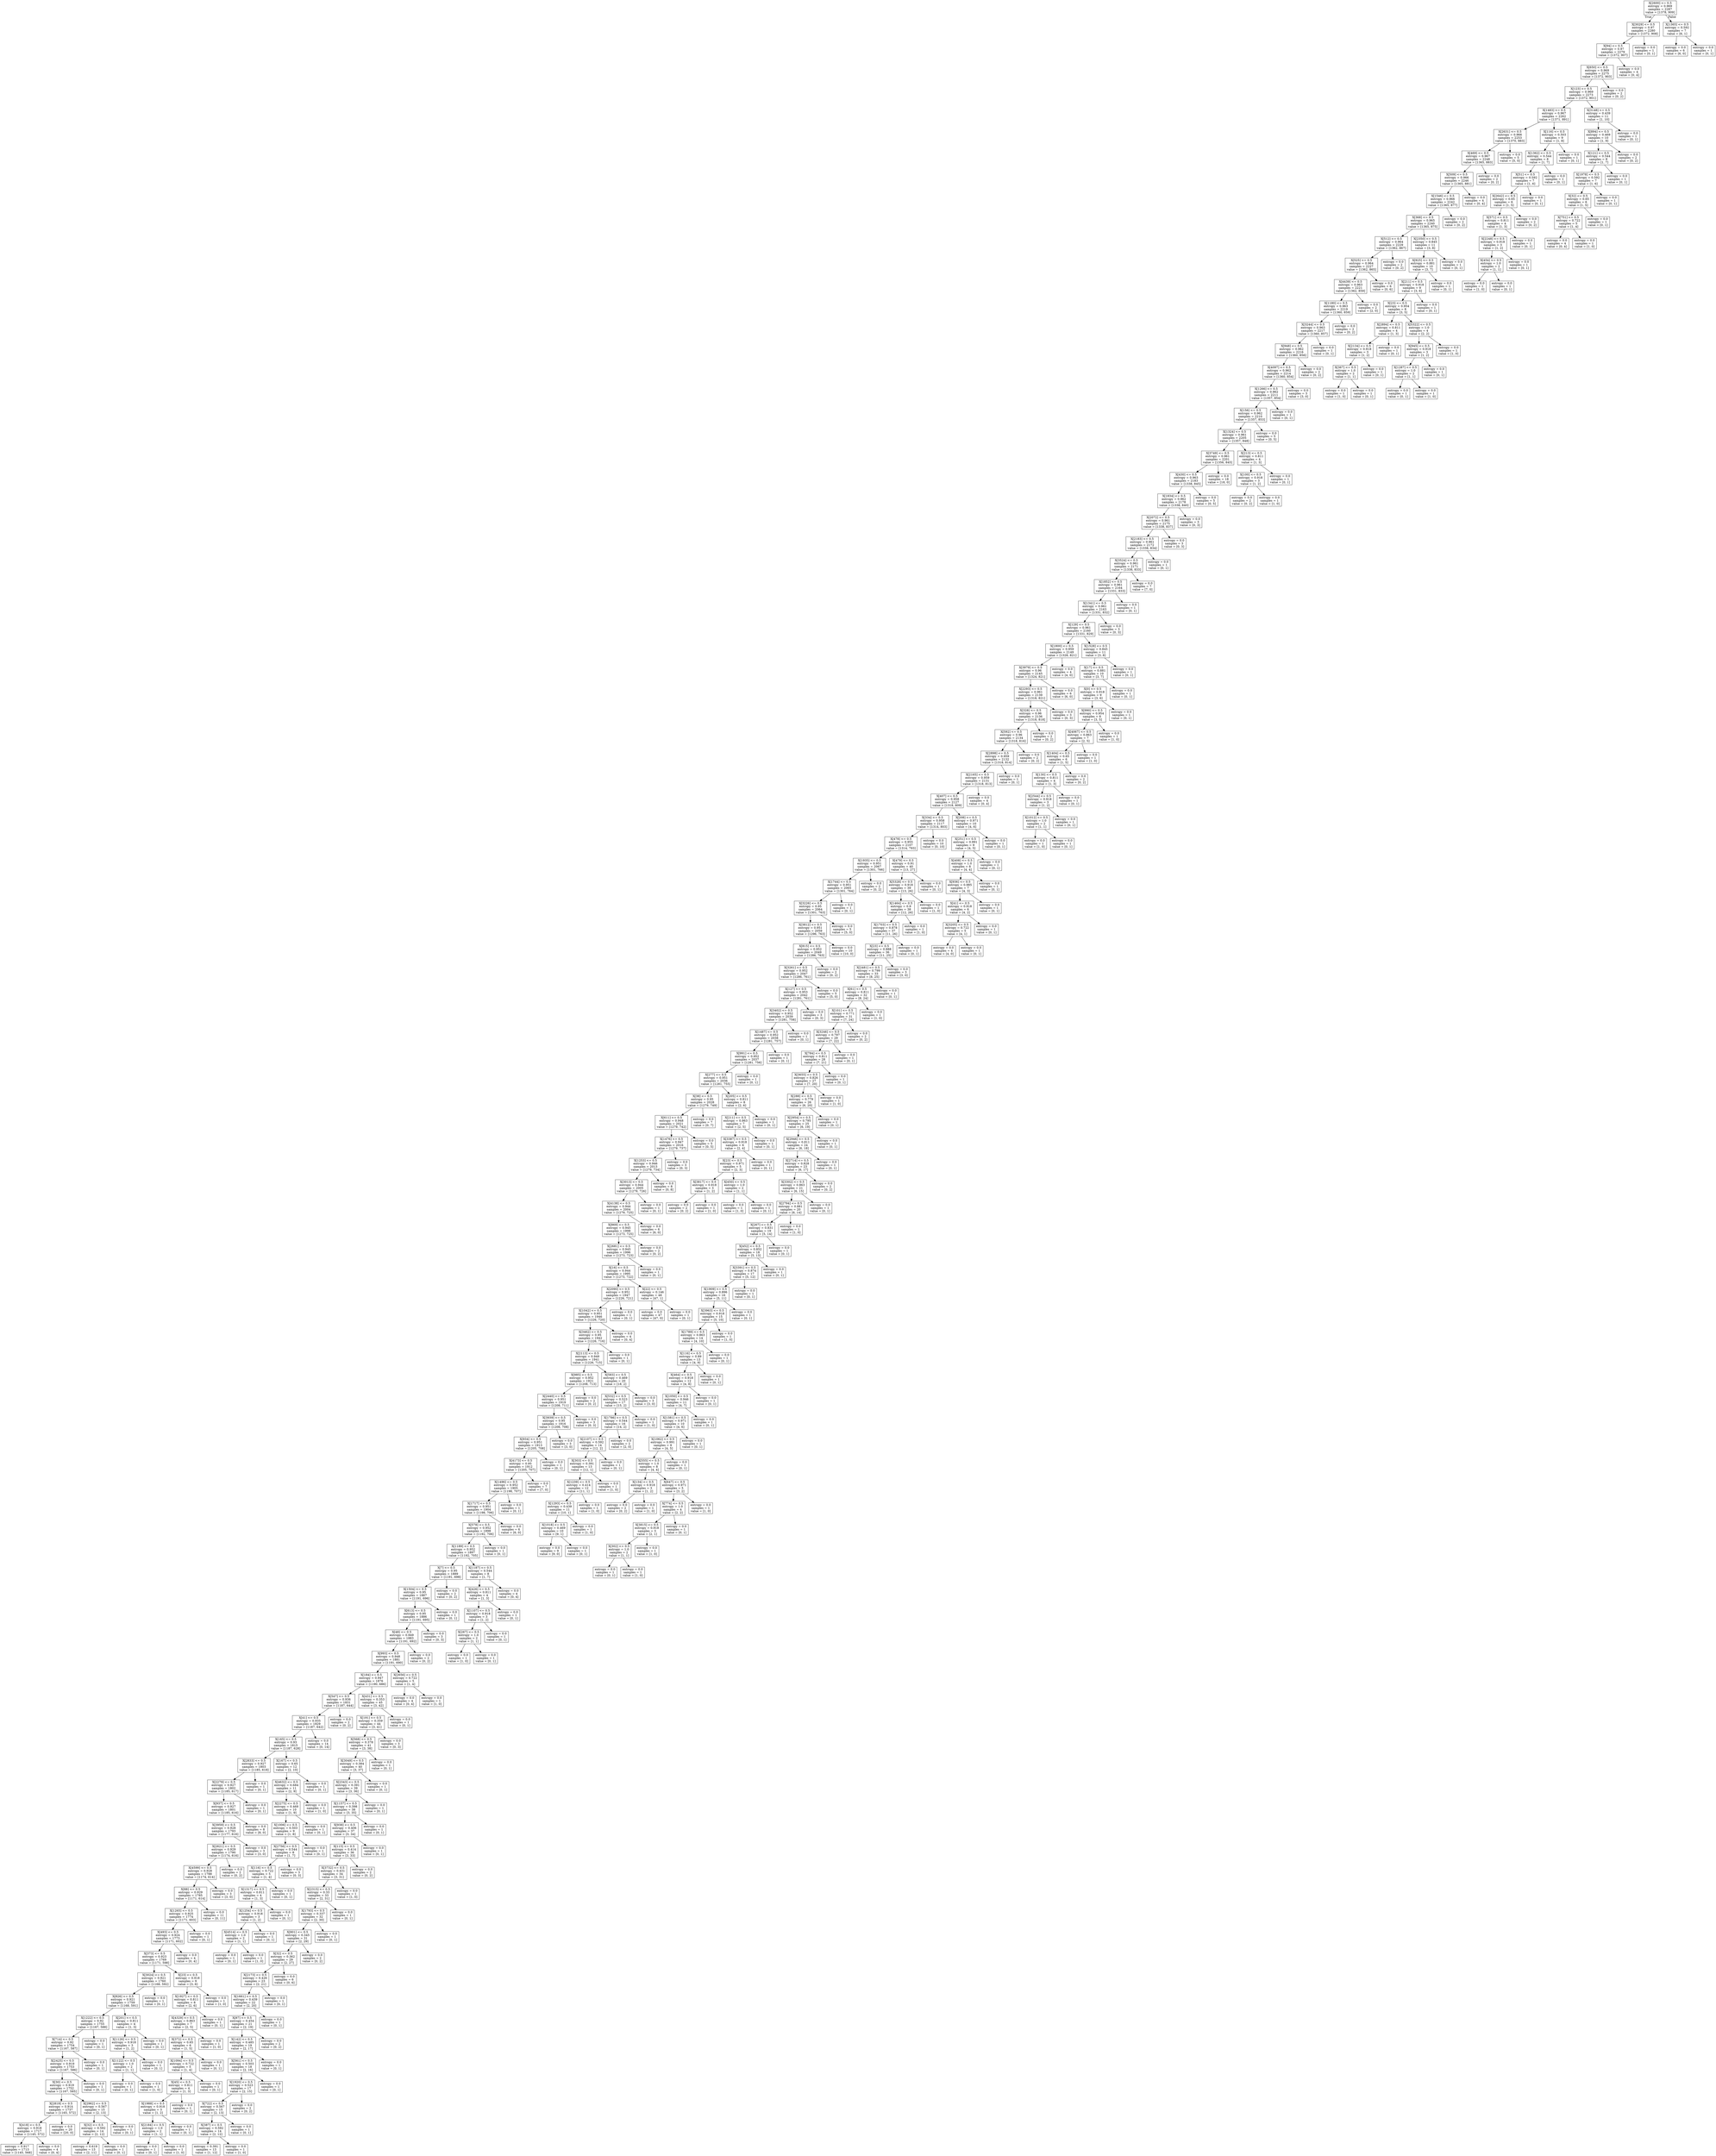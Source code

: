 digraph Tree {
node [shape=box] ;
0 [label="X[2600] <= 0.5\nentropy = 0.969\nsamples = 2287\nvalue = [1378, 909]"] ;
1 [label="X[3029] <= 0.5\nentropy = 0.97\nsamples = 2280\nvalue = [1372, 908]"] ;
0 -> 1 [labeldistance=2.5, labelangle=45, headlabel="True"] ;
2 [label="X[94] <= 0.5\nentropy = 0.97\nsamples = 2279\nvalue = [1372, 907]"] ;
1 -> 2 ;
3 [label="X[650] <= 0.5\nentropy = 0.969\nsamples = 2275\nvalue = [1372, 903]"] ;
2 -> 3 ;
4 [label="X[123] <= 0.5\nentropy = 0.969\nsamples = 2273\nvalue = [1372, 901]"] ;
3 -> 4 ;
5 [label="X[1483] <= 0.5\nentropy = 0.967\nsamples = 2262\nvalue = [1371, 891]"] ;
4 -> 5 ;
6 [label="X[2631] <= 0.5\nentropy = 0.966\nsamples = 2253\nvalue = [1370, 883]"] ;
5 -> 6 ;
7 [label="X[469] <= 0.5\nentropy = 0.967\nsamples = 2248\nvalue = [1365, 883]"] ;
6 -> 7 ;
8 [label="X[509] <= 0.5\nentropy = 0.966\nsamples = 2246\nvalue = [1365, 881]"] ;
7 -> 8 ;
9 [label="X[1546] <= 0.5\nentropy = 0.966\nsamples = 2242\nvalue = [1365, 877]"] ;
8 -> 9 ;
10 [label="X[368] <= 0.5\nentropy = 0.965\nsamples = 2240\nvalue = [1365, 875]"] ;
9 -> 10 ;
11 [label="X[512] <= 0.5\nentropy = 0.964\nsamples = 2229\nvalue = [1362, 867]"] ;
10 -> 11 ;
12 [label="X[525] <= 0.5\nentropy = 0.964\nsamples = 2227\nvalue = [1362, 865]"] ;
11 -> 12 ;
13 [label="X[4439] <= 0.5\nentropy = 0.963\nsamples = 2221\nvalue = [1362, 859]"] ;
12 -> 13 ;
14 [label="X[1180] <= 0.5\nentropy = 0.963\nsamples = 2219\nvalue = [1360, 859]"] ;
13 -> 14 ;
15 [label="X[3244] <= 0.5\nentropy = 0.963\nsamples = 2217\nvalue = [1360, 857]"] ;
14 -> 15 ;
16 [label="X[948] <= 0.5\nentropy = 0.962\nsamples = 2216\nvalue = [1360, 856]"] ;
15 -> 16 ;
17 [label="X[4097] <= 0.5\nentropy = 0.962\nsamples = 2214\nvalue = [1360, 854]"] ;
16 -> 17 ;
18 [label="X[1266] <= 0.5\nentropy = 0.962\nsamples = 2211\nvalue = [1357, 854]"] ;
17 -> 18 ;
19 [label="X[156] <= 0.5\nentropy = 0.962\nsamples = 2210\nvalue = [1357, 853]"] ;
18 -> 19 ;
20 [label="X[1324] <= 0.5\nentropy = 0.961\nsamples = 2205\nvalue = [1357, 848]"] ;
19 -> 20 ;
21 [label="X[3749] <= 0.5\nentropy = 0.961\nsamples = 2201\nvalue = [1356, 845]"] ;
20 -> 21 ;
22 [label="X[430] <= 0.5\nentropy = 0.963\nsamples = 2183\nvalue = [1338, 845]"] ;
21 -> 22 ;
23 [label="X[1834] <= 0.5\nentropy = 0.962\nsamples = 2178\nvalue = [1338, 840]"] ;
22 -> 23 ;
24 [label="X[2072] <= 0.5\nentropy = 0.961\nsamples = 2175\nvalue = [1338, 837]"] ;
23 -> 24 ;
25 [label="X[2183] <= 0.5\nentropy = 0.961\nsamples = 2172\nvalue = [1338, 834]"] ;
24 -> 25 ;
26 [label="X[3524] <= 0.5\nentropy = 0.961\nsamples = 2171\nvalue = [1338, 833]"] ;
25 -> 26 ;
27 [label="X[1852] <= 0.5\nentropy = 0.961\nsamples = 2164\nvalue = [1331, 833]"] ;
26 -> 27 ;
28 [label="X[1341] <= 0.5\nentropy = 0.961\nsamples = 2163\nvalue = [1331, 832]"] ;
27 -> 28 ;
29 [label="X[129] <= 0.5\nentropy = 0.961\nsamples = 2160\nvalue = [1331, 829]"] ;
28 -> 29 ;
30 [label="X[1800] <= 0.5\nentropy = 0.959\nsamples = 2149\nvalue = [1328, 821]"] ;
29 -> 30 ;
31 [label="X[3979] <= 0.5\nentropy = 0.96\nsamples = 2145\nvalue = [1324, 821]"] ;
30 -> 31 ;
32 [label="X[2293] <= 0.5\nentropy = 0.961\nsamples = 2139\nvalue = [1318, 821]"] ;
31 -> 32 ;
33 [label="X[328] <= 0.5\nentropy = 0.96\nsamples = 2136\nvalue = [1318, 818]"] ;
32 -> 33 ;
34 [label="X[592] <= 0.5\nentropy = 0.96\nsamples = 2134\nvalue = [1318, 816]"] ;
33 -> 34 ;
35 [label="X[2898] <= 0.5\nentropy = 0.959\nsamples = 2132\nvalue = [1318, 814]"] ;
34 -> 35 ;
36 [label="X[2165] <= 0.5\nentropy = 0.959\nsamples = 2131\nvalue = [1318, 813]"] ;
35 -> 36 ;
37 [label="X[407] <= 0.5\nentropy = 0.958\nsamples = 2127\nvalue = [1318, 809]"] ;
36 -> 37 ;
38 [label="X[334] <= 0.5\nentropy = 0.958\nsamples = 2117\nvalue = [1314, 803]"] ;
37 -> 38 ;
39 [label="X[478] <= 0.5\nentropy = 0.955\nsamples = 2107\nvalue = [1314, 793]"] ;
38 -> 39 ;
40 [label="X[1935] <= 0.5\nentropy = 0.951\nsamples = 2067\nvalue = [1301, 766]"] ;
39 -> 40 ;
41 [label="X[1744] <= 0.5\nentropy = 0.951\nsamples = 2065\nvalue = [1301, 764]"] ;
40 -> 41 ;
42 [label="X[3226] <= 0.5\nentropy = 0.95\nsamples = 2064\nvalue = [1301, 763]"] ;
41 -> 42 ;
43 [label="X[3812] <= 0.5\nentropy = 0.951\nsamples = 2059\nvalue = [1296, 763]"] ;
42 -> 43 ;
44 [label="X[815] <= 0.5\nentropy = 0.952\nsamples = 2049\nvalue = [1286, 763]"] ;
43 -> 44 ;
45 [label="X[3261] <= 0.5\nentropy = 0.952\nsamples = 2047\nvalue = [1286, 761]"] ;
44 -> 45 ;
46 [label="X[127] <= 0.5\nentropy = 0.953\nsamples = 2042\nvalue = [1281, 761]"] ;
45 -> 46 ;
47 [label="X[3402] <= 0.5\nentropy = 0.952\nsamples = 2039\nvalue = [1281, 758]"] ;
46 -> 47 ;
48 [label="X[1487] <= 0.5\nentropy = 0.952\nsamples = 2038\nvalue = [1281, 757]"] ;
47 -> 48 ;
49 [label="X[991] <= 0.5\nentropy = 0.952\nsamples = 2037\nvalue = [1281, 756]"] ;
48 -> 49 ;
50 [label="X[277] <= 0.5\nentropy = 0.951\nsamples = 2036\nvalue = [1281, 755]"] ;
49 -> 50 ;
51 [label="X[38] <= 0.5\nentropy = 0.95\nsamples = 2028\nvalue = [1279, 749]"] ;
50 -> 51 ;
52 [label="X[611] <= 0.5\nentropy = 0.948\nsamples = 2021\nvalue = [1279, 742]"] ;
51 -> 52 ;
53 [label="X[1476] <= 0.5\nentropy = 0.947\nsamples = 2016\nvalue = [1279, 737]"] ;
52 -> 53 ;
54 [label="X[1253] <= 0.5\nentropy = 0.946\nsamples = 2013\nvalue = [1279, 734]"] ;
53 -> 54 ;
55 [label="X[3013] <= 0.5\nentropy = 0.944\nsamples = 2005\nvalue = [1279, 726]"] ;
54 -> 55 ;
56 [label="X[4138] <= 0.5\nentropy = 0.944\nsamples = 2004\nvalue = [1279, 725]"] ;
55 -> 56 ;
57 [label="X[869] <= 0.5\nentropy = 0.945\nsamples = 1998\nvalue = [1273, 725]"] ;
56 -> 57 ;
58 [label="X[2681] <= 0.5\nentropy = 0.945\nsamples = 1996\nvalue = [1273, 723]"] ;
57 -> 58 ;
59 [label="X[16] <= 0.5\nentropy = 0.944\nsamples = 1995\nvalue = [1273, 722]"] ;
58 -> 59 ;
60 [label="X[2090] <= 0.5\nentropy = 0.951\nsamples = 1947\nvalue = [1226, 721]"] ;
59 -> 60 ;
61 [label="X[1042] <= 0.5\nentropy = 0.951\nsamples = 1946\nvalue = [1226, 720]"] ;
60 -> 61 ;
62 [label="X[3462] <= 0.5\nentropy = 0.95\nsamples = 1942\nvalue = [1226, 716]"] ;
61 -> 62 ;
63 [label="X[2113] <= 0.5\nentropy = 0.949\nsamples = 1941\nvalue = [1226, 715]"] ;
62 -> 63 ;
64 [label="X[985] <= 0.5\nentropy = 0.952\nsamples = 1921\nvalue = [1208, 713]"] ;
63 -> 64 ;
65 [label="X[2440] <= 0.5\nentropy = 0.951\nsamples = 1919\nvalue = [1208, 711]"] ;
64 -> 65 ;
66 [label="X[3939] <= 0.5\nentropy = 0.95\nsamples = 1916\nvalue = [1208, 708]"] ;
65 -> 66 ;
67 [label="X[934] <= 0.5\nentropy = 0.951\nsamples = 1913\nvalue = [1205, 708]"] ;
66 -> 67 ;
68 [label="X[4173] <= 0.5\nentropy = 0.95\nsamples = 1912\nvalue = [1205, 707]"] ;
67 -> 68 ;
69 [label="X[1496] <= 0.5\nentropy = 0.952\nsamples = 1905\nvalue = [1198, 707]"] ;
68 -> 69 ;
70 [label="X[1717] <= 0.5\nentropy = 0.951\nsamples = 1904\nvalue = [1198, 706]"] ;
69 -> 70 ;
71 [label="X[578] <= 0.5\nentropy = 0.952\nsamples = 1898\nvalue = [1192, 706]"] ;
70 -> 71 ;
72 [label="X[1189] <= 0.5\nentropy = 0.952\nsamples = 1897\nvalue = [1192, 705]"] ;
71 -> 72 ;
73 [label="X[7] <= 0.5\nentropy = 0.95\nsamples = 1889\nvalue = [1191, 698]"] ;
72 -> 73 ;
74 [label="X[1504] <= 0.5\nentropy = 0.95\nsamples = 1887\nvalue = [1191, 696]"] ;
73 -> 74 ;
75 [label="X[613] <= 0.5\nentropy = 0.95\nsamples = 1886\nvalue = [1191, 695]"] ;
74 -> 75 ;
76 [label="X[48] <= 0.5\nentropy = 0.949\nsamples = 1883\nvalue = [1191, 692]"] ;
75 -> 76 ;
77 [label="X[993] <= 0.5\nentropy = 0.948\nsamples = 1881\nvalue = [1191, 690]"] ;
76 -> 77 ;
78 [label="X[184] <= 0.5\nentropy = 0.947\nsamples = 1876\nvalue = [1190, 686]"] ;
77 -> 78 ;
79 [label="X[547] <= 0.5\nentropy = 0.936\nsamples = 1831\nvalue = [1187, 644]"] ;
78 -> 79 ;
80 [label="X[41] <= 0.5\nentropy = 0.935\nsamples = 1829\nvalue = [1187, 642]"] ;
79 -> 80 ;
81 [label="X[165] <= 0.5\nentropy = 0.93\nsamples = 1815\nvalue = [1187, 628]"] ;
80 -> 81 ;
82 [label="X[2833] <= 0.5\nentropy = 0.927\nsamples = 1803\nvalue = [1185, 618]"] ;
81 -> 82 ;
83 [label="X[2279] <= 0.5\nentropy = 0.927\nsamples = 1802\nvalue = [1185, 617]"] ;
82 -> 83 ;
84 [label="X[937] <= 0.5\nentropy = 0.927\nsamples = 1801\nvalue = [1185, 616]"] ;
83 -> 84 ;
85 [label="X[3959] <= 0.5\nentropy = 0.928\nsamples = 1793\nvalue = [1177, 616]"] ;
84 -> 85 ;
86 [label="X[2621] <= 0.5\nentropy = 0.929\nsamples = 1790\nvalue = [1174, 616]"] ;
85 -> 86 ;
87 [label="X[4599] <= 0.5\nentropy = 0.928\nsamples = 1788\nvalue = [1174, 614]"] ;
86 -> 87 ;
88 [label="X[88] <= 0.5\nentropy = 0.929\nsamples = 1785\nvalue = [1171, 614]"] ;
87 -> 88 ;
89 [label="X[1265] <= 0.5\nentropy = 0.925\nsamples = 1774\nvalue = [1171, 603]"] ;
88 -> 89 ;
90 [label="X[493] <= 0.5\nentropy = 0.924\nsamples = 1773\nvalue = [1171, 602]"] ;
89 -> 90 ;
91 [label="X[373] <= 0.5\nentropy = 0.923\nsamples = 1769\nvalue = [1171, 598]"] ;
90 -> 91 ;
92 [label="X[3024] <= 0.5\nentropy = 0.921\nsamples = 1760\nvalue = [1168, 592]"] ;
91 -> 92 ;
93 [label="X[826] <= 0.5\nentropy = 0.921\nsamples = 1759\nvalue = [1168, 591]"] ;
92 -> 93 ;
94 [label="X[1222] <= 0.5\nentropy = 0.92\nsamples = 1755\nvalue = [1167, 588]"] ;
93 -> 94 ;
95 [label="X[714] <= 0.5\nentropy = 0.92\nsamples = 1754\nvalue = [1167, 587]"] ;
94 -> 95 ;
96 [label="X[2425] <= 0.5\nentropy = 0.919\nsamples = 1753\nvalue = [1167, 586]"] ;
95 -> 96 ;
97 [label="X[30] <= 0.5\nentropy = 0.919\nsamples = 1752\nvalue = [1167, 585]"] ;
96 -> 97 ;
98 [label="X[2819] <= 0.5\nentropy = 0.914\nsamples = 1737\nvalue = [1165, 572]"] ;
97 -> 98 ;
99 [label="X[418] <= 0.5\nentropy = 0.918\nsamples = 1717\nvalue = [1145, 572]"] ;
98 -> 99 ;
100 [label="entropy = 0.917\nsamples = 1713\nvalue = [1145, 568]"] ;
99 -> 100 ;
101 [label="entropy = 0.0\nsamples = 4\nvalue = [0, 4]"] ;
99 -> 101 ;
102 [label="entropy = 0.0\nsamples = 20\nvalue = [20, 0]"] ;
98 -> 102 ;
103 [label="X[2962] <= 0.5\nentropy = 0.567\nsamples = 15\nvalue = [2, 13]"] ;
97 -> 103 ;
104 [label="X[32] <= 0.5\nentropy = 0.592\nsamples = 14\nvalue = [2, 12]"] ;
103 -> 104 ;
105 [label="entropy = 0.619\nsamples = 13\nvalue = [2, 11]"] ;
104 -> 105 ;
106 [label="entropy = 0.0\nsamples = 1\nvalue = [0, 1]"] ;
104 -> 106 ;
107 [label="entropy = 0.0\nsamples = 1\nvalue = [0, 1]"] ;
103 -> 107 ;
108 [label="entropy = 0.0\nsamples = 1\nvalue = [0, 1]"] ;
96 -> 108 ;
109 [label="entropy = 0.0\nsamples = 1\nvalue = [0, 1]"] ;
95 -> 109 ;
110 [label="entropy = 0.0\nsamples = 1\nvalue = [0, 1]"] ;
94 -> 110 ;
111 [label="X[201] <= 0.5\nentropy = 0.811\nsamples = 4\nvalue = [1, 3]"] ;
93 -> 111 ;
112 [label="X[1126] <= 0.5\nentropy = 0.918\nsamples = 3\nvalue = [1, 2]"] ;
111 -> 112 ;
113 [label="X[1122] <= 0.5\nentropy = 1.0\nsamples = 2\nvalue = [1, 1]"] ;
112 -> 113 ;
114 [label="entropy = 0.0\nsamples = 1\nvalue = [0, 1]"] ;
113 -> 114 ;
115 [label="entropy = 0.0\nsamples = 1\nvalue = [1, 0]"] ;
113 -> 115 ;
116 [label="entropy = 0.0\nsamples = 1\nvalue = [0, 1]"] ;
112 -> 116 ;
117 [label="entropy = 0.0\nsamples = 1\nvalue = [0, 1]"] ;
111 -> 117 ;
118 [label="entropy = 0.0\nsamples = 1\nvalue = [0, 1]"] ;
92 -> 118 ;
119 [label="X[23] <= 0.5\nentropy = 0.918\nsamples = 9\nvalue = [3, 6]"] ;
91 -> 119 ;
120 [label="X[1927] <= 0.5\nentropy = 0.811\nsamples = 8\nvalue = [2, 6]"] ;
119 -> 120 ;
121 [label="X[4329] <= 0.5\nentropy = 0.863\nsamples = 7\nvalue = [2, 5]"] ;
120 -> 121 ;
122 [label="X[372] <= 0.5\nentropy = 0.65\nsamples = 6\nvalue = [1, 5]"] ;
121 -> 122 ;
123 [label="X[1094] <= 0.5\nentropy = 0.722\nsamples = 5\nvalue = [1, 4]"] ;
122 -> 123 ;
124 [label="X[45] <= 0.5\nentropy = 0.811\nsamples = 4\nvalue = [1, 3]"] ;
123 -> 124 ;
125 [label="X[1988] <= 0.5\nentropy = 0.918\nsamples = 3\nvalue = [1, 2]"] ;
124 -> 125 ;
126 [label="X[2184] <= 0.5\nentropy = 1.0\nsamples = 2\nvalue = [1, 1]"] ;
125 -> 126 ;
127 [label="entropy = 0.0\nsamples = 1\nvalue = [0, 1]"] ;
126 -> 127 ;
128 [label="entropy = 0.0\nsamples = 1\nvalue = [1, 0]"] ;
126 -> 128 ;
129 [label="entropy = 0.0\nsamples = 1\nvalue = [0, 1]"] ;
125 -> 129 ;
130 [label="entropy = 0.0\nsamples = 1\nvalue = [0, 1]"] ;
124 -> 130 ;
131 [label="entropy = 0.0\nsamples = 1\nvalue = [0, 1]"] ;
123 -> 131 ;
132 [label="entropy = 0.0\nsamples = 1\nvalue = [0, 1]"] ;
122 -> 132 ;
133 [label="entropy = 0.0\nsamples = 1\nvalue = [1, 0]"] ;
121 -> 133 ;
134 [label="entropy = 0.0\nsamples = 1\nvalue = [0, 1]"] ;
120 -> 134 ;
135 [label="entropy = 0.0\nsamples = 1\nvalue = [1, 0]"] ;
119 -> 135 ;
136 [label="entropy = 0.0\nsamples = 4\nvalue = [0, 4]"] ;
90 -> 136 ;
137 [label="entropy = 0.0\nsamples = 1\nvalue = [0, 1]"] ;
89 -> 137 ;
138 [label="entropy = 0.0\nsamples = 11\nvalue = [0, 11]"] ;
88 -> 138 ;
139 [label="entropy = 0.0\nsamples = 3\nvalue = [3, 0]"] ;
87 -> 139 ;
140 [label="entropy = 0.0\nsamples = 2\nvalue = [0, 2]"] ;
86 -> 140 ;
141 [label="entropy = 0.0\nsamples = 3\nvalue = [3, 0]"] ;
85 -> 141 ;
142 [label="entropy = 0.0\nsamples = 8\nvalue = [8, 0]"] ;
84 -> 142 ;
143 [label="entropy = 0.0\nsamples = 1\nvalue = [0, 1]"] ;
83 -> 143 ;
144 [label="entropy = 0.0\nsamples = 1\nvalue = [0, 1]"] ;
82 -> 144 ;
145 [label="X[167] <= 0.5\nentropy = 0.65\nsamples = 12\nvalue = [2, 10]"] ;
81 -> 145 ;
146 [label="X[4632] <= 0.5\nentropy = 0.684\nsamples = 11\nvalue = [2, 9]"] ;
145 -> 146 ;
147 [label="X[2275] <= 0.5\nentropy = 0.469\nsamples = 10\nvalue = [1, 9]"] ;
146 -> 147 ;
148 [label="X[1006] <= 0.5\nentropy = 0.503\nsamples = 9\nvalue = [1, 8]"] ;
147 -> 148 ;
149 [label="X[2756] <= 0.5\nentropy = 0.544\nsamples = 8\nvalue = [1, 7]"] ;
148 -> 149 ;
150 [label="X[116] <= 0.5\nentropy = 0.722\nsamples = 5\nvalue = [1, 4]"] ;
149 -> 150 ;
151 [label="X[1317] <= 0.5\nentropy = 0.811\nsamples = 4\nvalue = [1, 3]"] ;
150 -> 151 ;
152 [label="X[1254] <= 0.5\nentropy = 0.918\nsamples = 3\nvalue = [1, 2]"] ;
151 -> 152 ;
153 [label="X[4514] <= 0.5\nentropy = 1.0\nsamples = 2\nvalue = [1, 1]"] ;
152 -> 153 ;
154 [label="entropy = 0.0\nsamples = 1\nvalue = [0, 1]"] ;
153 -> 154 ;
155 [label="entropy = 0.0\nsamples = 1\nvalue = [1, 0]"] ;
153 -> 155 ;
156 [label="entropy = 0.0\nsamples = 1\nvalue = [0, 1]"] ;
152 -> 156 ;
157 [label="entropy = 0.0\nsamples = 1\nvalue = [0, 1]"] ;
151 -> 157 ;
158 [label="entropy = 0.0\nsamples = 1\nvalue = [0, 1]"] ;
150 -> 158 ;
159 [label="entropy = 0.0\nsamples = 3\nvalue = [0, 3]"] ;
149 -> 159 ;
160 [label="entropy = 0.0\nsamples = 1\nvalue = [0, 1]"] ;
148 -> 160 ;
161 [label="entropy = 0.0\nsamples = 1\nvalue = [0, 1]"] ;
147 -> 161 ;
162 [label="entropy = 0.0\nsamples = 1\nvalue = [1, 0]"] ;
146 -> 162 ;
163 [label="entropy = 0.0\nsamples = 1\nvalue = [0, 1]"] ;
145 -> 163 ;
164 [label="entropy = 0.0\nsamples = 14\nvalue = [0, 14]"] ;
80 -> 164 ;
165 [label="entropy = 0.0\nsamples = 2\nvalue = [0, 2]"] ;
79 -> 165 ;
166 [label="X[431] <= 0.5\nentropy = 0.353\nsamples = 45\nvalue = [3, 42]"] ;
78 -> 166 ;
167 [label="X[191] <= 0.5\nentropy = 0.359\nsamples = 44\nvalue = [3, 41]"] ;
166 -> 167 ;
168 [label="X[568] <= 0.5\nentropy = 0.378\nsamples = 41\nvalue = [3, 38]"] ;
167 -> 168 ;
169 [label="X[3049] <= 0.5\nentropy = 0.384\nsamples = 40\nvalue = [3, 37]"] ;
168 -> 169 ;
170 [label="X[2343] <= 0.5\nentropy = 0.391\nsamples = 39\nvalue = [3, 36]"] ;
169 -> 170 ;
171 [label="X[1157] <= 0.5\nentropy = 0.398\nsamples = 38\nvalue = [3, 35]"] ;
170 -> 171 ;
172 [label="X[938] <= 0.5\nentropy = 0.406\nsamples = 37\nvalue = [3, 34]"] ;
171 -> 172 ;
173 [label="X[115] <= 0.5\nentropy = 0.414\nsamples = 36\nvalue = [3, 33]"] ;
172 -> 173 ;
174 [label="X[3732] <= 0.5\nentropy = 0.431\nsamples = 34\nvalue = [3, 31]"] ;
173 -> 174 ;
175 [label="X[2315] <= 0.5\nentropy = 0.33\nsamples = 33\nvalue = [2, 31]"] ;
174 -> 175 ;
176 [label="X[1793] <= 0.5\nentropy = 0.337\nsamples = 32\nvalue = [2, 30]"] ;
175 -> 176 ;
177 [label="X[801] <= 0.5\nentropy = 0.345\nsamples = 31\nvalue = [2, 29]"] ;
176 -> 177 ;
178 [label="X[32] <= 0.5\nentropy = 0.362\nsamples = 29\nvalue = [2, 27]"] ;
177 -> 178 ;
179 [label="X[2173] <= 0.5\nentropy = 0.426\nsamples = 23\nvalue = [2, 21]"] ;
178 -> 179 ;
180 [label="X[1661] <= 0.5\nentropy = 0.439\nsamples = 22\nvalue = [2, 20]"] ;
179 -> 180 ;
181 [label="X[87] <= 0.5\nentropy = 0.454\nsamples = 21\nvalue = [2, 19]"] ;
180 -> 181 ;
182 [label="X[142] <= 0.5\nentropy = 0.485\nsamples = 19\nvalue = [2, 17]"] ;
181 -> 182 ;
183 [label="X[561] <= 0.5\nentropy = 0.503\nsamples = 18\nvalue = [2, 16]"] ;
182 -> 183 ;
184 [label="X[1920] <= 0.5\nentropy = 0.523\nsamples = 17\nvalue = [2, 15]"] ;
183 -> 184 ;
185 [label="X[722] <= 0.5\nentropy = 0.567\nsamples = 15\nvalue = [2, 13]"] ;
184 -> 185 ;
186 [label="X[387] <= 0.5\nentropy = 0.592\nsamples = 14\nvalue = [2, 12]"] ;
185 -> 186 ;
187 [label="entropy = 0.391\nsamples = 13\nvalue = [1, 12]"] ;
186 -> 187 ;
188 [label="entropy = 0.0\nsamples = 1\nvalue = [1, 0]"] ;
186 -> 188 ;
189 [label="entropy = 0.0\nsamples = 1\nvalue = [0, 1]"] ;
185 -> 189 ;
190 [label="entropy = 0.0\nsamples = 2\nvalue = [0, 2]"] ;
184 -> 190 ;
191 [label="entropy = 0.0\nsamples = 1\nvalue = [0, 1]"] ;
183 -> 191 ;
192 [label="entropy = 0.0\nsamples = 1\nvalue = [0, 1]"] ;
182 -> 192 ;
193 [label="entropy = 0.0\nsamples = 2\nvalue = [0, 2]"] ;
181 -> 193 ;
194 [label="entropy = 0.0\nsamples = 1\nvalue = [0, 1]"] ;
180 -> 194 ;
195 [label="entropy = 0.0\nsamples = 1\nvalue = [0, 1]"] ;
179 -> 195 ;
196 [label="entropy = 0.0\nsamples = 6\nvalue = [0, 6]"] ;
178 -> 196 ;
197 [label="entropy = 0.0\nsamples = 2\nvalue = [0, 2]"] ;
177 -> 197 ;
198 [label="entropy = 0.0\nsamples = 1\nvalue = [0, 1]"] ;
176 -> 198 ;
199 [label="entropy = 0.0\nsamples = 1\nvalue = [0, 1]"] ;
175 -> 199 ;
200 [label="entropy = 0.0\nsamples = 1\nvalue = [1, 0]"] ;
174 -> 200 ;
201 [label="entropy = 0.0\nsamples = 2\nvalue = [0, 2]"] ;
173 -> 201 ;
202 [label="entropy = 0.0\nsamples = 1\nvalue = [0, 1]"] ;
172 -> 202 ;
203 [label="entropy = 0.0\nsamples = 1\nvalue = [0, 1]"] ;
171 -> 203 ;
204 [label="entropy = 0.0\nsamples = 1\nvalue = [0, 1]"] ;
170 -> 204 ;
205 [label="entropy = 0.0\nsamples = 1\nvalue = [0, 1]"] ;
169 -> 205 ;
206 [label="entropy = 0.0\nsamples = 1\nvalue = [0, 1]"] ;
168 -> 206 ;
207 [label="entropy = 0.0\nsamples = 3\nvalue = [0, 3]"] ;
167 -> 207 ;
208 [label="entropy = 0.0\nsamples = 1\nvalue = [0, 1]"] ;
166 -> 208 ;
209 [label="X[2656] <= 0.5\nentropy = 0.722\nsamples = 5\nvalue = [1, 4]"] ;
77 -> 209 ;
210 [label="entropy = 0.0\nsamples = 4\nvalue = [0, 4]"] ;
209 -> 210 ;
211 [label="entropy = 0.0\nsamples = 1\nvalue = [1, 0]"] ;
209 -> 211 ;
212 [label="entropy = 0.0\nsamples = 2\nvalue = [0, 2]"] ;
76 -> 212 ;
213 [label="entropy = 0.0\nsamples = 3\nvalue = [0, 3]"] ;
75 -> 213 ;
214 [label="entropy = 0.0\nsamples = 1\nvalue = [0, 1]"] ;
74 -> 214 ;
215 [label="entropy = 0.0\nsamples = 2\nvalue = [0, 2]"] ;
73 -> 215 ;
216 [label="X[1187] <= 0.5\nentropy = 0.544\nsamples = 8\nvalue = [1, 7]"] ;
72 -> 216 ;
217 [label="X[426] <= 0.5\nentropy = 0.811\nsamples = 4\nvalue = [1, 3]"] ;
216 -> 217 ;
218 [label="X[1107] <= 0.5\nentropy = 0.918\nsamples = 3\nvalue = [1, 2]"] ;
217 -> 218 ;
219 [label="X[267] <= 0.5\nentropy = 1.0\nsamples = 2\nvalue = [1, 1]"] ;
218 -> 219 ;
220 [label="entropy = 0.0\nsamples = 1\nvalue = [1, 0]"] ;
219 -> 220 ;
221 [label="entropy = 0.0\nsamples = 1\nvalue = [0, 1]"] ;
219 -> 221 ;
222 [label="entropy = 0.0\nsamples = 1\nvalue = [0, 1]"] ;
218 -> 222 ;
223 [label="entropy = 0.0\nsamples = 1\nvalue = [0, 1]"] ;
217 -> 223 ;
224 [label="entropy = 0.0\nsamples = 4\nvalue = [0, 4]"] ;
216 -> 224 ;
225 [label="entropy = 0.0\nsamples = 1\nvalue = [0, 1]"] ;
71 -> 225 ;
226 [label="entropy = 0.0\nsamples = 6\nvalue = [6, 0]"] ;
70 -> 226 ;
227 [label="entropy = 0.0\nsamples = 1\nvalue = [0, 1]"] ;
69 -> 227 ;
228 [label="entropy = 0.0\nsamples = 7\nvalue = [7, 0]"] ;
68 -> 228 ;
229 [label="entropy = 0.0\nsamples = 1\nvalue = [0, 1]"] ;
67 -> 229 ;
230 [label="entropy = 0.0\nsamples = 3\nvalue = [3, 0]"] ;
66 -> 230 ;
231 [label="entropy = 0.0\nsamples = 3\nvalue = [0, 3]"] ;
65 -> 231 ;
232 [label="entropy = 0.0\nsamples = 2\nvalue = [0, 2]"] ;
64 -> 232 ;
233 [label="X[583] <= 0.5\nentropy = 0.469\nsamples = 20\nvalue = [18, 2]"] ;
63 -> 233 ;
234 [label="X[532] <= 0.5\nentropy = 0.523\nsamples = 17\nvalue = [15, 2]"] ;
233 -> 234 ;
235 [label="X[1786] <= 0.5\nentropy = 0.544\nsamples = 16\nvalue = [14, 2]"] ;
234 -> 235 ;
236 [label="X[2107] <= 0.5\nentropy = 0.592\nsamples = 14\nvalue = [12, 2]"] ;
235 -> 236 ;
237 [label="X[303] <= 0.5\nentropy = 0.391\nsamples = 13\nvalue = [12, 1]"] ;
236 -> 237 ;
238 [label="X[1239] <= 0.5\nentropy = 0.414\nsamples = 12\nvalue = [11, 1]"] ;
237 -> 238 ;
239 [label="X[1293] <= 0.5\nentropy = 0.439\nsamples = 11\nvalue = [10, 1]"] ;
238 -> 239 ;
240 [label="X[1018] <= 0.5\nentropy = 0.469\nsamples = 10\nvalue = [9, 1]"] ;
239 -> 240 ;
241 [label="entropy = 0.0\nsamples = 9\nvalue = [9, 0]"] ;
240 -> 241 ;
242 [label="entropy = 0.0\nsamples = 1\nvalue = [0, 1]"] ;
240 -> 242 ;
243 [label="entropy = 0.0\nsamples = 1\nvalue = [1, 0]"] ;
239 -> 243 ;
244 [label="entropy = 0.0\nsamples = 1\nvalue = [1, 0]"] ;
238 -> 244 ;
245 [label="entropy = 0.0\nsamples = 1\nvalue = [1, 0]"] ;
237 -> 245 ;
246 [label="entropy = 0.0\nsamples = 1\nvalue = [0, 1]"] ;
236 -> 246 ;
247 [label="entropy = 0.0\nsamples = 2\nvalue = [2, 0]"] ;
235 -> 247 ;
248 [label="entropy = 0.0\nsamples = 1\nvalue = [1, 0]"] ;
234 -> 248 ;
249 [label="entropy = 0.0\nsamples = 3\nvalue = [3, 0]"] ;
233 -> 249 ;
250 [label="entropy = 0.0\nsamples = 1\nvalue = [0, 1]"] ;
62 -> 250 ;
251 [label="entropy = 0.0\nsamples = 4\nvalue = [0, 4]"] ;
61 -> 251 ;
252 [label="entropy = 0.0\nsamples = 1\nvalue = [0, 1]"] ;
60 -> 252 ;
253 [label="X[22] <= 0.5\nentropy = 0.146\nsamples = 48\nvalue = [47, 1]"] ;
59 -> 253 ;
254 [label="entropy = 0.0\nsamples = 47\nvalue = [47, 0]"] ;
253 -> 254 ;
255 [label="entropy = 0.0\nsamples = 1\nvalue = [0, 1]"] ;
253 -> 255 ;
256 [label="entropy = 0.0\nsamples = 1\nvalue = [0, 1]"] ;
58 -> 256 ;
257 [label="entropy = 0.0\nsamples = 2\nvalue = [0, 2]"] ;
57 -> 257 ;
258 [label="entropy = 0.0\nsamples = 6\nvalue = [6, 0]"] ;
56 -> 258 ;
259 [label="entropy = 0.0\nsamples = 1\nvalue = [0, 1]"] ;
55 -> 259 ;
260 [label="entropy = 0.0\nsamples = 8\nvalue = [0, 8]"] ;
54 -> 260 ;
261 [label="entropy = 0.0\nsamples = 3\nvalue = [0, 3]"] ;
53 -> 261 ;
262 [label="entropy = 0.0\nsamples = 5\nvalue = [0, 5]"] ;
52 -> 262 ;
263 [label="entropy = 0.0\nsamples = 7\nvalue = [0, 7]"] ;
51 -> 263 ;
264 [label="X[205] <= 0.5\nentropy = 0.811\nsamples = 8\nvalue = [2, 6]"] ;
50 -> 264 ;
265 [label="X[211] <= 0.5\nentropy = 0.863\nsamples = 7\nvalue = [2, 5]"] ;
264 -> 265 ;
266 [label="X[3387] <= 0.5\nentropy = 0.918\nsamples = 6\nvalue = [2, 4]"] ;
265 -> 266 ;
267 [label="X[23] <= 0.5\nentropy = 0.971\nsamples = 5\nvalue = [2, 3]"] ;
266 -> 267 ;
268 [label="X[3817] <= 0.5\nentropy = 0.918\nsamples = 3\nvalue = [1, 2]"] ;
267 -> 268 ;
269 [label="entropy = 0.0\nsamples = 2\nvalue = [0, 2]"] ;
268 -> 269 ;
270 [label="entropy = 0.0\nsamples = 1\nvalue = [1, 0]"] ;
268 -> 270 ;
271 [label="X[450] <= 0.5\nentropy = 1.0\nsamples = 2\nvalue = [1, 1]"] ;
267 -> 271 ;
272 [label="entropy = 0.0\nsamples = 1\nvalue = [1, 0]"] ;
271 -> 272 ;
273 [label="entropy = 0.0\nsamples = 1\nvalue = [0, 1]"] ;
271 -> 273 ;
274 [label="entropy = 0.0\nsamples = 1\nvalue = [0, 1]"] ;
266 -> 274 ;
275 [label="entropy = 0.0\nsamples = 1\nvalue = [0, 1]"] ;
265 -> 275 ;
276 [label="entropy = 0.0\nsamples = 1\nvalue = [0, 1]"] ;
264 -> 276 ;
277 [label="entropy = 0.0\nsamples = 1\nvalue = [0, 1]"] ;
49 -> 277 ;
278 [label="entropy = 0.0\nsamples = 1\nvalue = [0, 1]"] ;
48 -> 278 ;
279 [label="entropy = 0.0\nsamples = 1\nvalue = [0, 1]"] ;
47 -> 279 ;
280 [label="entropy = 0.0\nsamples = 3\nvalue = [0, 3]"] ;
46 -> 280 ;
281 [label="entropy = 0.0\nsamples = 5\nvalue = [5, 0]"] ;
45 -> 281 ;
282 [label="entropy = 0.0\nsamples = 2\nvalue = [0, 2]"] ;
44 -> 282 ;
283 [label="entropy = 0.0\nsamples = 10\nvalue = [10, 0]"] ;
43 -> 283 ;
284 [label="entropy = 0.0\nsamples = 5\nvalue = [5, 0]"] ;
42 -> 284 ;
285 [label="entropy = 0.0\nsamples = 1\nvalue = [0, 1]"] ;
41 -> 285 ;
286 [label="entropy = 0.0\nsamples = 2\nvalue = [0, 2]"] ;
40 -> 286 ;
287 [label="X[479] <= 0.5\nentropy = 0.91\nsamples = 40\nvalue = [13, 27]"] ;
39 -> 287 ;
288 [label="X[5328] <= 0.5\nentropy = 0.918\nsamples = 39\nvalue = [13, 26]"] ;
287 -> 288 ;
289 [label="X[1464] <= 0.5\nentropy = 0.9\nsamples = 38\nvalue = [12, 26]"] ;
288 -> 289 ;
290 [label="X[1703] <= 0.5\nentropy = 0.878\nsamples = 37\nvalue = [11, 26]"] ;
289 -> 290 ;
291 [label="X[23] <= 0.5\nentropy = 0.888\nsamples = 36\nvalue = [11, 25]"] ;
290 -> 291 ;
292 [label="X[2481] <= 0.5\nentropy = 0.799\nsamples = 33\nvalue = [8, 25]"] ;
291 -> 292 ;
293 [label="X[61] <= 0.5\nentropy = 0.811\nsamples = 32\nvalue = [8, 24]"] ;
292 -> 293 ;
294 [label="X[101] <= 0.5\nentropy = 0.771\nsamples = 31\nvalue = [7, 24]"] ;
293 -> 294 ;
295 [label="X[3246] <= 0.5\nentropy = 0.797\nsamples = 29\nvalue = [7, 22]"] ;
294 -> 295 ;
296 [label="X[784] <= 0.5\nentropy = 0.811\nsamples = 28\nvalue = [7, 21]"] ;
295 -> 296 ;
297 [label="X[3655] <= 0.5\nentropy = 0.826\nsamples = 27\nvalue = [7, 20]"] ;
296 -> 297 ;
298 [label="X[288] <= 0.5\nentropy = 0.779\nsamples = 26\nvalue = [6, 20]"] ;
297 -> 298 ;
299 [label="X[2954] <= 0.5\nentropy = 0.795\nsamples = 25\nvalue = [6, 19]"] ;
298 -> 299 ;
300 [label="X[2946] <= 0.5\nentropy = 0.811\nsamples = 24\nvalue = [6, 18]"] ;
299 -> 300 ;
301 [label="X[2714] <= 0.5\nentropy = 0.828\nsamples = 23\nvalue = [6, 17]"] ;
300 -> 301 ;
302 [label="X[3302] <= 0.5\nentropy = 0.863\nsamples = 21\nvalue = [6, 15]"] ;
301 -> 302 ;
303 [label="X[2794] <= 0.5\nentropy = 0.881\nsamples = 20\nvalue = [6, 14]"] ;
302 -> 303 ;
304 [label="X[267] <= 0.5\nentropy = 0.831\nsamples = 19\nvalue = [5, 14]"] ;
303 -> 304 ;
305 [label="X[452] <= 0.5\nentropy = 0.852\nsamples = 18\nvalue = [5, 13]"] ;
304 -> 305 ;
306 [label="X[3391] <= 0.5\nentropy = 0.874\nsamples = 17\nvalue = [5, 12]"] ;
305 -> 306 ;
307 [label="X[1909] <= 0.5\nentropy = 0.896\nsamples = 16\nvalue = [5, 11]"] ;
306 -> 307 ;
308 [label="X[3963] <= 0.5\nentropy = 0.918\nsamples = 15\nvalue = [5, 10]"] ;
307 -> 308 ;
309 [label="X[1789] <= 0.5\nentropy = 0.863\nsamples = 14\nvalue = [4, 10]"] ;
308 -> 309 ;
310 [label="X[116] <= 0.5\nentropy = 0.89\nsamples = 13\nvalue = [4, 9]"] ;
309 -> 310 ;
311 [label="X[464] <= 0.5\nentropy = 0.918\nsamples = 12\nvalue = [4, 8]"] ;
310 -> 311 ;
312 [label="X[1050] <= 0.5\nentropy = 0.946\nsamples = 11\nvalue = [4, 7]"] ;
311 -> 312 ;
313 [label="X[1381] <= 0.5\nentropy = 0.971\nsamples = 10\nvalue = [4, 6]"] ;
312 -> 313 ;
314 [label="X[1062] <= 0.5\nentropy = 0.991\nsamples = 9\nvalue = [4, 5]"] ;
313 -> 314 ;
315 [label="X[555] <= 0.5\nentropy = 1.0\nsamples = 8\nvalue = [4, 4]"] ;
314 -> 315 ;
316 [label="X[134] <= 0.5\nentropy = 0.918\nsamples = 3\nvalue = [1, 2]"] ;
315 -> 316 ;
317 [label="entropy = 0.0\nsamples = 2\nvalue = [0, 2]"] ;
316 -> 317 ;
318 [label="entropy = 0.0\nsamples = 1\nvalue = [1, 0]"] ;
316 -> 318 ;
319 [label="X[647] <= 0.5\nentropy = 0.971\nsamples = 5\nvalue = [3, 2]"] ;
315 -> 319 ;
320 [label="X[774] <= 0.5\nentropy = 1.0\nsamples = 4\nvalue = [2, 2]"] ;
319 -> 320 ;
321 [label="X[3815] <= 0.5\nentropy = 0.918\nsamples = 3\nvalue = [2, 1]"] ;
320 -> 321 ;
322 [label="X[302] <= 0.5\nentropy = 1.0\nsamples = 2\nvalue = [1, 1]"] ;
321 -> 322 ;
323 [label="entropy = 0.0\nsamples = 1\nvalue = [0, 1]"] ;
322 -> 323 ;
324 [label="entropy = 0.0\nsamples = 1\nvalue = [1, 0]"] ;
322 -> 324 ;
325 [label="entropy = 0.0\nsamples = 1\nvalue = [1, 0]"] ;
321 -> 325 ;
326 [label="entropy = 0.0\nsamples = 1\nvalue = [0, 1]"] ;
320 -> 326 ;
327 [label="entropy = 0.0\nsamples = 1\nvalue = [1, 0]"] ;
319 -> 327 ;
328 [label="entropy = 0.0\nsamples = 1\nvalue = [0, 1]"] ;
314 -> 328 ;
329 [label="entropy = 0.0\nsamples = 1\nvalue = [0, 1]"] ;
313 -> 329 ;
330 [label="entropy = 0.0\nsamples = 1\nvalue = [0, 1]"] ;
312 -> 330 ;
331 [label="entropy = 0.0\nsamples = 1\nvalue = [0, 1]"] ;
311 -> 331 ;
332 [label="entropy = 0.0\nsamples = 1\nvalue = [0, 1]"] ;
310 -> 332 ;
333 [label="entropy = 0.0\nsamples = 1\nvalue = [0, 1]"] ;
309 -> 333 ;
334 [label="entropy = 0.0\nsamples = 1\nvalue = [1, 0]"] ;
308 -> 334 ;
335 [label="entropy = 0.0\nsamples = 1\nvalue = [0, 1]"] ;
307 -> 335 ;
336 [label="entropy = 0.0\nsamples = 1\nvalue = [0, 1]"] ;
306 -> 336 ;
337 [label="entropy = 0.0\nsamples = 1\nvalue = [0, 1]"] ;
305 -> 337 ;
338 [label="entropy = 0.0\nsamples = 1\nvalue = [0, 1]"] ;
304 -> 338 ;
339 [label="entropy = 0.0\nsamples = 1\nvalue = [1, 0]"] ;
303 -> 339 ;
340 [label="entropy = 0.0\nsamples = 1\nvalue = [0, 1]"] ;
302 -> 340 ;
341 [label="entropy = 0.0\nsamples = 2\nvalue = [0, 2]"] ;
301 -> 341 ;
342 [label="entropy = 0.0\nsamples = 1\nvalue = [0, 1]"] ;
300 -> 342 ;
343 [label="entropy = 0.0\nsamples = 1\nvalue = [0, 1]"] ;
299 -> 343 ;
344 [label="entropy = 0.0\nsamples = 1\nvalue = [0, 1]"] ;
298 -> 344 ;
345 [label="entropy = 0.0\nsamples = 1\nvalue = [1, 0]"] ;
297 -> 345 ;
346 [label="entropy = 0.0\nsamples = 1\nvalue = [0, 1]"] ;
296 -> 346 ;
347 [label="entropy = 0.0\nsamples = 1\nvalue = [0, 1]"] ;
295 -> 347 ;
348 [label="entropy = 0.0\nsamples = 2\nvalue = [0, 2]"] ;
294 -> 348 ;
349 [label="entropy = 0.0\nsamples = 1\nvalue = [1, 0]"] ;
293 -> 349 ;
350 [label="entropy = 0.0\nsamples = 1\nvalue = [0, 1]"] ;
292 -> 350 ;
351 [label="entropy = 0.0\nsamples = 3\nvalue = [3, 0]"] ;
291 -> 351 ;
352 [label="entropy = 0.0\nsamples = 1\nvalue = [0, 1]"] ;
290 -> 352 ;
353 [label="entropy = 0.0\nsamples = 1\nvalue = [1, 0]"] ;
289 -> 353 ;
354 [label="entropy = 0.0\nsamples = 1\nvalue = [1, 0]"] ;
288 -> 354 ;
355 [label="entropy = 0.0\nsamples = 1\nvalue = [0, 1]"] ;
287 -> 355 ;
356 [label="entropy = 0.0\nsamples = 10\nvalue = [0, 10]"] ;
38 -> 356 ;
357 [label="X[208] <= 0.5\nentropy = 0.971\nsamples = 10\nvalue = [4, 6]"] ;
37 -> 357 ;
358 [label="X[251] <= 0.5\nentropy = 0.991\nsamples = 9\nvalue = [4, 5]"] ;
357 -> 358 ;
359 [label="X[408] <= 0.5\nentropy = 1.0\nsamples = 8\nvalue = [4, 4]"] ;
358 -> 359 ;
360 [label="X[936] <= 0.5\nentropy = 0.985\nsamples = 7\nvalue = [4, 3]"] ;
359 -> 360 ;
361 [label="X[41] <= 0.5\nentropy = 0.918\nsamples = 6\nvalue = [4, 2]"] ;
360 -> 361 ;
362 [label="X[3205] <= 0.5\nentropy = 0.722\nsamples = 5\nvalue = [4, 1]"] ;
361 -> 362 ;
363 [label="entropy = 0.0\nsamples = 4\nvalue = [4, 0]"] ;
362 -> 363 ;
364 [label="entropy = 0.0\nsamples = 1\nvalue = [0, 1]"] ;
362 -> 364 ;
365 [label="entropy = 0.0\nsamples = 1\nvalue = [0, 1]"] ;
361 -> 365 ;
366 [label="entropy = 0.0\nsamples = 1\nvalue = [0, 1]"] ;
360 -> 366 ;
367 [label="entropy = 0.0\nsamples = 1\nvalue = [0, 1]"] ;
359 -> 367 ;
368 [label="entropy = 0.0\nsamples = 1\nvalue = [0, 1]"] ;
358 -> 368 ;
369 [label="entropy = 0.0\nsamples = 1\nvalue = [0, 1]"] ;
357 -> 369 ;
370 [label="entropy = 0.0\nsamples = 4\nvalue = [0, 4]"] ;
36 -> 370 ;
371 [label="entropy = 0.0\nsamples = 1\nvalue = [0, 1]"] ;
35 -> 371 ;
372 [label="entropy = 0.0\nsamples = 2\nvalue = [0, 2]"] ;
34 -> 372 ;
373 [label="entropy = 0.0\nsamples = 2\nvalue = [0, 2]"] ;
33 -> 373 ;
374 [label="entropy = 0.0\nsamples = 3\nvalue = [0, 3]"] ;
32 -> 374 ;
375 [label="entropy = 0.0\nsamples = 6\nvalue = [6, 0]"] ;
31 -> 375 ;
376 [label="entropy = 0.0\nsamples = 4\nvalue = [4, 0]"] ;
30 -> 376 ;
377 [label="X[1528] <= 0.5\nentropy = 0.845\nsamples = 11\nvalue = [3, 8]"] ;
29 -> 377 ;
378 [label="X[17] <= 0.5\nentropy = 0.881\nsamples = 10\nvalue = [3, 7]"] ;
377 -> 378 ;
379 [label="X[0] <= 0.5\nentropy = 0.918\nsamples = 9\nvalue = [3, 6]"] ;
378 -> 379 ;
380 [label="X[990] <= 0.5\nentropy = 0.954\nsamples = 8\nvalue = [3, 5]"] ;
379 -> 380 ;
381 [label="X[4067] <= 0.5\nentropy = 0.863\nsamples = 7\nvalue = [2, 5]"] ;
380 -> 381 ;
382 [label="X[1404] <= 0.5\nentropy = 0.65\nsamples = 6\nvalue = [1, 5]"] ;
381 -> 382 ;
383 [label="X[130] <= 0.5\nentropy = 0.811\nsamples = 4\nvalue = [1, 3]"] ;
382 -> 383 ;
384 [label="X[2544] <= 0.5\nentropy = 0.918\nsamples = 3\nvalue = [1, 2]"] ;
383 -> 384 ;
385 [label="X[1012] <= 0.5\nentropy = 1.0\nsamples = 2\nvalue = [1, 1]"] ;
384 -> 385 ;
386 [label="entropy = 0.0\nsamples = 1\nvalue = [1, 0]"] ;
385 -> 386 ;
387 [label="entropy = 0.0\nsamples = 1\nvalue = [0, 1]"] ;
385 -> 387 ;
388 [label="entropy = 0.0\nsamples = 1\nvalue = [0, 1]"] ;
384 -> 388 ;
389 [label="entropy = 0.0\nsamples = 1\nvalue = [0, 1]"] ;
383 -> 389 ;
390 [label="entropy = 0.0\nsamples = 2\nvalue = [0, 2]"] ;
382 -> 390 ;
391 [label="entropy = 0.0\nsamples = 1\nvalue = [1, 0]"] ;
381 -> 391 ;
392 [label="entropy = 0.0\nsamples = 1\nvalue = [1, 0]"] ;
380 -> 392 ;
393 [label="entropy = 0.0\nsamples = 1\nvalue = [0, 1]"] ;
379 -> 393 ;
394 [label="entropy = 0.0\nsamples = 1\nvalue = [0, 1]"] ;
378 -> 394 ;
395 [label="entropy = 0.0\nsamples = 1\nvalue = [0, 1]"] ;
377 -> 395 ;
396 [label="entropy = 0.0\nsamples = 3\nvalue = [0, 3]"] ;
28 -> 396 ;
397 [label="entropy = 0.0\nsamples = 1\nvalue = [0, 1]"] ;
27 -> 397 ;
398 [label="entropy = 0.0\nsamples = 7\nvalue = [7, 0]"] ;
26 -> 398 ;
399 [label="entropy = 0.0\nsamples = 1\nvalue = [0, 1]"] ;
25 -> 399 ;
400 [label="entropy = 0.0\nsamples = 3\nvalue = [0, 3]"] ;
24 -> 400 ;
401 [label="entropy = 0.0\nsamples = 3\nvalue = [0, 3]"] ;
23 -> 401 ;
402 [label="entropy = 0.0\nsamples = 5\nvalue = [0, 5]"] ;
22 -> 402 ;
403 [label="entropy = 0.0\nsamples = 18\nvalue = [18, 0]"] ;
21 -> 403 ;
404 [label="X[213] <= 0.5\nentropy = 0.811\nsamples = 4\nvalue = [1, 3]"] ;
20 -> 404 ;
405 [label="X[100] <= 0.5\nentropy = 0.918\nsamples = 3\nvalue = [1, 2]"] ;
404 -> 405 ;
406 [label="entropy = 0.0\nsamples = 2\nvalue = [0, 2]"] ;
405 -> 406 ;
407 [label="entropy = 0.0\nsamples = 1\nvalue = [1, 0]"] ;
405 -> 407 ;
408 [label="entropy = 0.0\nsamples = 1\nvalue = [0, 1]"] ;
404 -> 408 ;
409 [label="entropy = 0.0\nsamples = 5\nvalue = [0, 5]"] ;
19 -> 409 ;
410 [label="entropy = 0.0\nsamples = 1\nvalue = [0, 1]"] ;
18 -> 410 ;
411 [label="entropy = 0.0\nsamples = 3\nvalue = [3, 0]"] ;
17 -> 411 ;
412 [label="entropy = 0.0\nsamples = 2\nvalue = [0, 2]"] ;
16 -> 412 ;
413 [label="entropy = 0.0\nsamples = 1\nvalue = [0, 1]"] ;
15 -> 413 ;
414 [label="entropy = 0.0\nsamples = 2\nvalue = [0, 2]"] ;
14 -> 414 ;
415 [label="entropy = 0.0\nsamples = 2\nvalue = [2, 0]"] ;
13 -> 415 ;
416 [label="entropy = 0.0\nsamples = 6\nvalue = [0, 6]"] ;
12 -> 416 ;
417 [label="entropy = 0.0\nsamples = 2\nvalue = [0, 2]"] ;
11 -> 417 ;
418 [label="X[2350] <= 0.5\nentropy = 0.845\nsamples = 11\nvalue = [3, 8]"] ;
10 -> 418 ;
419 [label="X[925] <= 0.5\nentropy = 0.881\nsamples = 10\nvalue = [3, 7]"] ;
418 -> 419 ;
420 [label="X[211] <= 0.5\nentropy = 0.918\nsamples = 9\nvalue = [3, 6]"] ;
419 -> 420 ;
421 [label="X[23] <= 0.5\nentropy = 0.954\nsamples = 8\nvalue = [3, 5]"] ;
420 -> 421 ;
422 [label="X[2894] <= 0.5\nentropy = 0.811\nsamples = 4\nvalue = [1, 3]"] ;
421 -> 422 ;
423 [label="X[2134] <= 0.5\nentropy = 0.918\nsamples = 3\nvalue = [1, 2]"] ;
422 -> 423 ;
424 [label="X[367] <= 0.5\nentropy = 1.0\nsamples = 2\nvalue = [1, 1]"] ;
423 -> 424 ;
425 [label="entropy = 0.0\nsamples = 1\nvalue = [1, 0]"] ;
424 -> 425 ;
426 [label="entropy = 0.0\nsamples = 1\nvalue = [0, 1]"] ;
424 -> 426 ;
427 [label="entropy = 0.0\nsamples = 1\nvalue = [0, 1]"] ;
423 -> 427 ;
428 [label="entropy = 0.0\nsamples = 1\nvalue = [0, 1]"] ;
422 -> 428 ;
429 [label="X[5322] <= 0.5\nentropy = 1.0\nsamples = 4\nvalue = [2, 2]"] ;
421 -> 429 ;
430 [label="X[945] <= 0.5\nentropy = 0.918\nsamples = 3\nvalue = [1, 2]"] ;
429 -> 430 ;
431 [label="X[1287] <= 0.5\nentropy = 1.0\nsamples = 2\nvalue = [1, 1]"] ;
430 -> 431 ;
432 [label="entropy = 0.0\nsamples = 1\nvalue = [0, 1]"] ;
431 -> 432 ;
433 [label="entropy = 0.0\nsamples = 1\nvalue = [1, 0]"] ;
431 -> 433 ;
434 [label="entropy = 0.0\nsamples = 1\nvalue = [0, 1]"] ;
430 -> 434 ;
435 [label="entropy = 0.0\nsamples = 1\nvalue = [1, 0]"] ;
429 -> 435 ;
436 [label="entropy = 0.0\nsamples = 1\nvalue = [0, 1]"] ;
420 -> 436 ;
437 [label="entropy = 0.0\nsamples = 1\nvalue = [0, 1]"] ;
419 -> 437 ;
438 [label="entropy = 0.0\nsamples = 1\nvalue = [0, 1]"] ;
418 -> 438 ;
439 [label="entropy = 0.0\nsamples = 2\nvalue = [0, 2]"] ;
9 -> 439 ;
440 [label="entropy = 0.0\nsamples = 4\nvalue = [0, 4]"] ;
8 -> 440 ;
441 [label="entropy = 0.0\nsamples = 2\nvalue = [0, 2]"] ;
7 -> 441 ;
442 [label="entropy = 0.0\nsamples = 5\nvalue = [5, 0]"] ;
6 -> 442 ;
443 [label="X[116] <= 0.5\nentropy = 0.503\nsamples = 9\nvalue = [1, 8]"] ;
5 -> 443 ;
444 [label="X[1362] <= 0.5\nentropy = 0.544\nsamples = 8\nvalue = [1, 7]"] ;
443 -> 444 ;
445 [label="X[51] <= 0.5\nentropy = 0.592\nsamples = 7\nvalue = [1, 6]"] ;
444 -> 445 ;
446 [label="X[2642] <= 0.5\nentropy = 0.65\nsamples = 6\nvalue = [1, 5]"] ;
445 -> 446 ;
447 [label="X[571] <= 0.5\nentropy = 0.811\nsamples = 4\nvalue = [1, 3]"] ;
446 -> 447 ;
448 [label="X[2248] <= 0.5\nentropy = 0.918\nsamples = 3\nvalue = [1, 2]"] ;
447 -> 448 ;
449 [label="X[454] <= 0.5\nentropy = 1.0\nsamples = 2\nvalue = [1, 1]"] ;
448 -> 449 ;
450 [label="entropy = 0.0\nsamples = 1\nvalue = [1, 0]"] ;
449 -> 450 ;
451 [label="entropy = 0.0\nsamples = 1\nvalue = [0, 1]"] ;
449 -> 451 ;
452 [label="entropy = 0.0\nsamples = 1\nvalue = [0, 1]"] ;
448 -> 452 ;
453 [label="entropy = 0.0\nsamples = 1\nvalue = [0, 1]"] ;
447 -> 453 ;
454 [label="entropy = 0.0\nsamples = 2\nvalue = [0, 2]"] ;
446 -> 454 ;
455 [label="entropy = 0.0\nsamples = 1\nvalue = [0, 1]"] ;
445 -> 455 ;
456 [label="entropy = 0.0\nsamples = 1\nvalue = [0, 1]"] ;
444 -> 456 ;
457 [label="entropy = 0.0\nsamples = 1\nvalue = [0, 1]"] ;
443 -> 457 ;
458 [label="X[3148] <= 0.5\nentropy = 0.439\nsamples = 11\nvalue = [1, 10]"] ;
4 -> 458 ;
459 [label="X[894] <= 0.5\nentropy = 0.469\nsamples = 10\nvalue = [1, 9]"] ;
458 -> 459 ;
460 [label="X[121] <= 0.5\nentropy = 0.544\nsamples = 8\nvalue = [1, 7]"] ;
459 -> 460 ;
461 [label="X[1978] <= 0.5\nentropy = 0.592\nsamples = 7\nvalue = [1, 6]"] ;
460 -> 461 ;
462 [label="X[32] <= 0.5\nentropy = 0.65\nsamples = 6\nvalue = [1, 5]"] ;
461 -> 462 ;
463 [label="X[751] <= 0.5\nentropy = 0.722\nsamples = 5\nvalue = [1, 4]"] ;
462 -> 463 ;
464 [label="entropy = 0.0\nsamples = 4\nvalue = [0, 4]"] ;
463 -> 464 ;
465 [label="entropy = 0.0\nsamples = 1\nvalue = [1, 0]"] ;
463 -> 465 ;
466 [label="entropy = 0.0\nsamples = 1\nvalue = [0, 1]"] ;
462 -> 466 ;
467 [label="entropy = 0.0\nsamples = 1\nvalue = [0, 1]"] ;
461 -> 467 ;
468 [label="entropy = 0.0\nsamples = 1\nvalue = [0, 1]"] ;
460 -> 468 ;
469 [label="entropy = 0.0\nsamples = 2\nvalue = [0, 2]"] ;
459 -> 469 ;
470 [label="entropy = 0.0\nsamples = 1\nvalue = [0, 1]"] ;
458 -> 470 ;
471 [label="entropy = 0.0\nsamples = 2\nvalue = [0, 2]"] ;
3 -> 471 ;
472 [label="entropy = 0.0\nsamples = 4\nvalue = [0, 4]"] ;
2 -> 472 ;
473 [label="entropy = 0.0\nsamples = 1\nvalue = [0, 1]"] ;
1 -> 473 ;
474 [label="X[1365] <= 0.5\nentropy = 0.592\nsamples = 7\nvalue = [6, 1]"] ;
0 -> 474 [labeldistance=2.5, labelangle=-45, headlabel="False"] ;
475 [label="entropy = 0.0\nsamples = 6\nvalue = [6, 0]"] ;
474 -> 475 ;
476 [label="entropy = 0.0\nsamples = 1\nvalue = [0, 1]"] ;
474 -> 476 ;
}